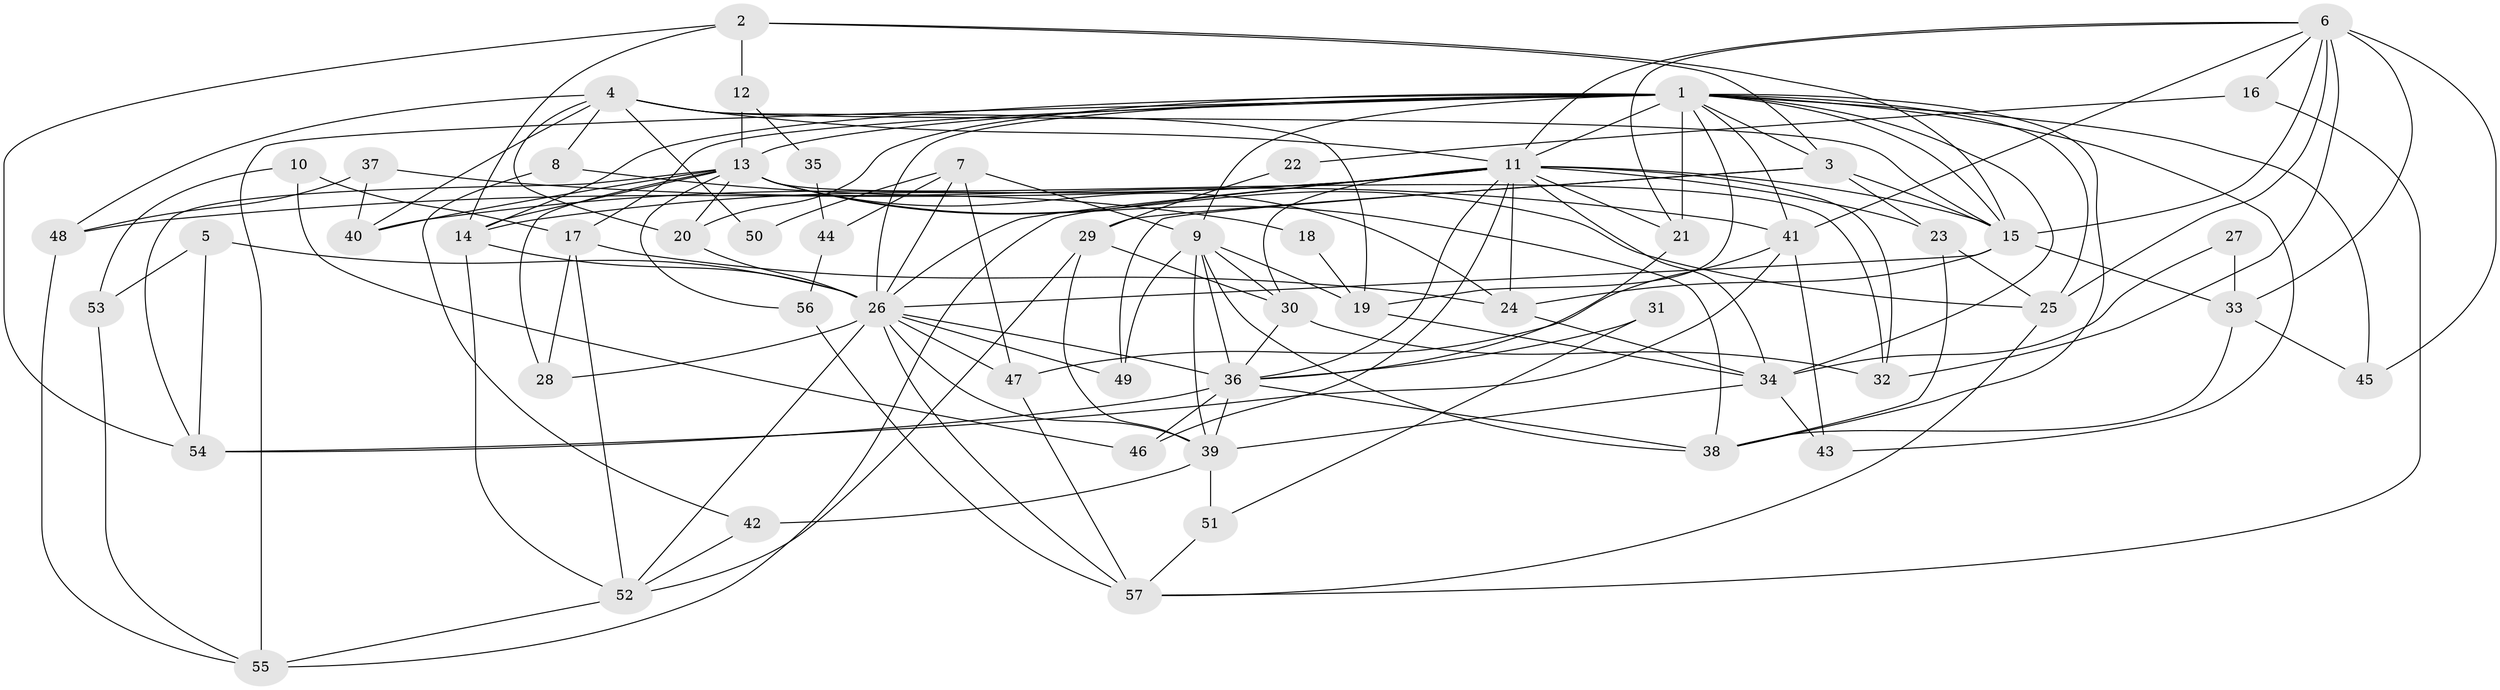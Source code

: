 // original degree distribution, {2: 0.09649122807017543, 3: 0.41228070175438597, 5: 0.10526315789473684, 4: 0.18421052631578946, 6: 0.13157894736842105, 8: 0.02631578947368421, 7: 0.043859649122807015}
// Generated by graph-tools (version 1.1) at 2025/36/03/09/25 02:36:21]
// undirected, 57 vertices, 149 edges
graph export_dot {
graph [start="1"]
  node [color=gray90,style=filled];
  1;
  2;
  3;
  4;
  5;
  6;
  7;
  8;
  9;
  10;
  11;
  12;
  13;
  14;
  15;
  16;
  17;
  18;
  19;
  20;
  21;
  22;
  23;
  24;
  25;
  26;
  27;
  28;
  29;
  30;
  31;
  32;
  33;
  34;
  35;
  36;
  37;
  38;
  39;
  40;
  41;
  42;
  43;
  44;
  45;
  46;
  47;
  48;
  49;
  50;
  51;
  52;
  53;
  54;
  55;
  56;
  57;
  1 -- 3 [weight=1.0];
  1 -- 9 [weight=1.0];
  1 -- 11 [weight=2.0];
  1 -- 13 [weight=1.0];
  1 -- 14 [weight=1.0];
  1 -- 15 [weight=1.0];
  1 -- 17 [weight=1.0];
  1 -- 19 [weight=1.0];
  1 -- 20 [weight=2.0];
  1 -- 21 [weight=1.0];
  1 -- 25 [weight=1.0];
  1 -- 26 [weight=2.0];
  1 -- 34 [weight=1.0];
  1 -- 38 [weight=1.0];
  1 -- 41 [weight=1.0];
  1 -- 43 [weight=1.0];
  1 -- 45 [weight=1.0];
  1 -- 55 [weight=1.0];
  2 -- 3 [weight=1.0];
  2 -- 12 [weight=1.0];
  2 -- 14 [weight=1.0];
  2 -- 15 [weight=1.0];
  2 -- 54 [weight=1.0];
  3 -- 15 [weight=1.0];
  3 -- 23 [weight=1.0];
  3 -- 29 [weight=1.0];
  3 -- 49 [weight=1.0];
  4 -- 8 [weight=1.0];
  4 -- 11 [weight=2.0];
  4 -- 15 [weight=1.0];
  4 -- 19 [weight=1.0];
  4 -- 20 [weight=1.0];
  4 -- 40 [weight=1.0];
  4 -- 48 [weight=1.0];
  4 -- 50 [weight=1.0];
  5 -- 26 [weight=1.0];
  5 -- 53 [weight=1.0];
  5 -- 54 [weight=1.0];
  6 -- 11 [weight=1.0];
  6 -- 15 [weight=1.0];
  6 -- 16 [weight=1.0];
  6 -- 21 [weight=1.0];
  6 -- 25 [weight=1.0];
  6 -- 32 [weight=1.0];
  6 -- 33 [weight=1.0];
  6 -- 41 [weight=1.0];
  6 -- 45 [weight=2.0];
  7 -- 9 [weight=1.0];
  7 -- 26 [weight=1.0];
  7 -- 44 [weight=1.0];
  7 -- 47 [weight=1.0];
  7 -- 50 [weight=1.0];
  8 -- 18 [weight=1.0];
  8 -- 42 [weight=1.0];
  9 -- 19 [weight=1.0];
  9 -- 30 [weight=1.0];
  9 -- 36 [weight=2.0];
  9 -- 38 [weight=1.0];
  9 -- 39 [weight=1.0];
  9 -- 49 [weight=1.0];
  10 -- 17 [weight=1.0];
  10 -- 46 [weight=1.0];
  10 -- 53 [weight=1.0];
  11 -- 14 [weight=1.0];
  11 -- 15 [weight=1.0];
  11 -- 21 [weight=1.0];
  11 -- 23 [weight=2.0];
  11 -- 24 [weight=2.0];
  11 -- 26 [weight=1.0];
  11 -- 30 [weight=1.0];
  11 -- 32 [weight=1.0];
  11 -- 34 [weight=1.0];
  11 -- 36 [weight=1.0];
  11 -- 40 [weight=1.0];
  11 -- 46 [weight=1.0];
  11 -- 48 [weight=1.0];
  11 -- 55 [weight=1.0];
  12 -- 13 [weight=2.0];
  12 -- 35 [weight=1.0];
  13 -- 14 [weight=1.0];
  13 -- 20 [weight=1.0];
  13 -- 24 [weight=1.0];
  13 -- 25 [weight=1.0];
  13 -- 28 [weight=2.0];
  13 -- 32 [weight=1.0];
  13 -- 38 [weight=2.0];
  13 -- 40 [weight=1.0];
  13 -- 54 [weight=2.0];
  13 -- 56 [weight=1.0];
  14 -- 26 [weight=1.0];
  14 -- 52 [weight=1.0];
  15 -- 24 [weight=1.0];
  15 -- 26 [weight=1.0];
  15 -- 33 [weight=1.0];
  16 -- 22 [weight=1.0];
  16 -- 57 [weight=1.0];
  17 -- 24 [weight=1.0];
  17 -- 28 [weight=1.0];
  17 -- 52 [weight=2.0];
  18 -- 19 [weight=1.0];
  19 -- 34 [weight=1.0];
  20 -- 26 [weight=1.0];
  21 -- 36 [weight=1.0];
  22 -- 29 [weight=1.0];
  23 -- 25 [weight=1.0];
  23 -- 38 [weight=1.0];
  24 -- 34 [weight=1.0];
  25 -- 57 [weight=1.0];
  26 -- 28 [weight=1.0];
  26 -- 36 [weight=1.0];
  26 -- 39 [weight=1.0];
  26 -- 47 [weight=1.0];
  26 -- 49 [weight=1.0];
  26 -- 52 [weight=1.0];
  26 -- 57 [weight=1.0];
  27 -- 33 [weight=1.0];
  27 -- 34 [weight=2.0];
  29 -- 30 [weight=1.0];
  29 -- 39 [weight=1.0];
  29 -- 52 [weight=1.0];
  30 -- 32 [weight=1.0];
  30 -- 36 [weight=1.0];
  31 -- 36 [weight=1.0];
  31 -- 51 [weight=1.0];
  33 -- 38 [weight=1.0];
  33 -- 45 [weight=1.0];
  34 -- 39 [weight=1.0];
  34 -- 43 [weight=1.0];
  35 -- 44 [weight=1.0];
  36 -- 38 [weight=2.0];
  36 -- 39 [weight=1.0];
  36 -- 46 [weight=2.0];
  36 -- 54 [weight=1.0];
  37 -- 40 [weight=1.0];
  37 -- 41 [weight=2.0];
  37 -- 48 [weight=1.0];
  39 -- 42 [weight=1.0];
  39 -- 51 [weight=1.0];
  41 -- 43 [weight=1.0];
  41 -- 47 [weight=1.0];
  41 -- 54 [weight=1.0];
  42 -- 52 [weight=1.0];
  44 -- 56 [weight=1.0];
  47 -- 57 [weight=1.0];
  48 -- 55 [weight=1.0];
  51 -- 57 [weight=1.0];
  52 -- 55 [weight=1.0];
  53 -- 55 [weight=1.0];
  56 -- 57 [weight=1.0];
}
